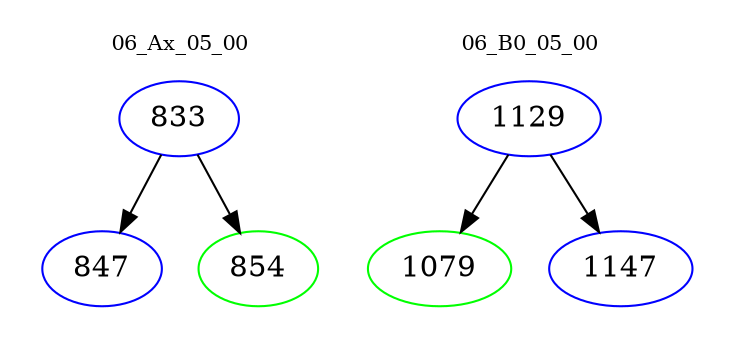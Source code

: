 digraph{
subgraph cluster_0 {
color = white
label = "06_Ax_05_00";
fontsize=10;
T0_833 [label="833", color="blue"]
T0_833 -> T0_847 [color="black"]
T0_847 [label="847", color="blue"]
T0_833 -> T0_854 [color="black"]
T0_854 [label="854", color="green"]
}
subgraph cluster_1 {
color = white
label = "06_B0_05_00";
fontsize=10;
T1_1129 [label="1129", color="blue"]
T1_1129 -> T1_1079 [color="black"]
T1_1079 [label="1079", color="green"]
T1_1129 -> T1_1147 [color="black"]
T1_1147 [label="1147", color="blue"]
}
}
